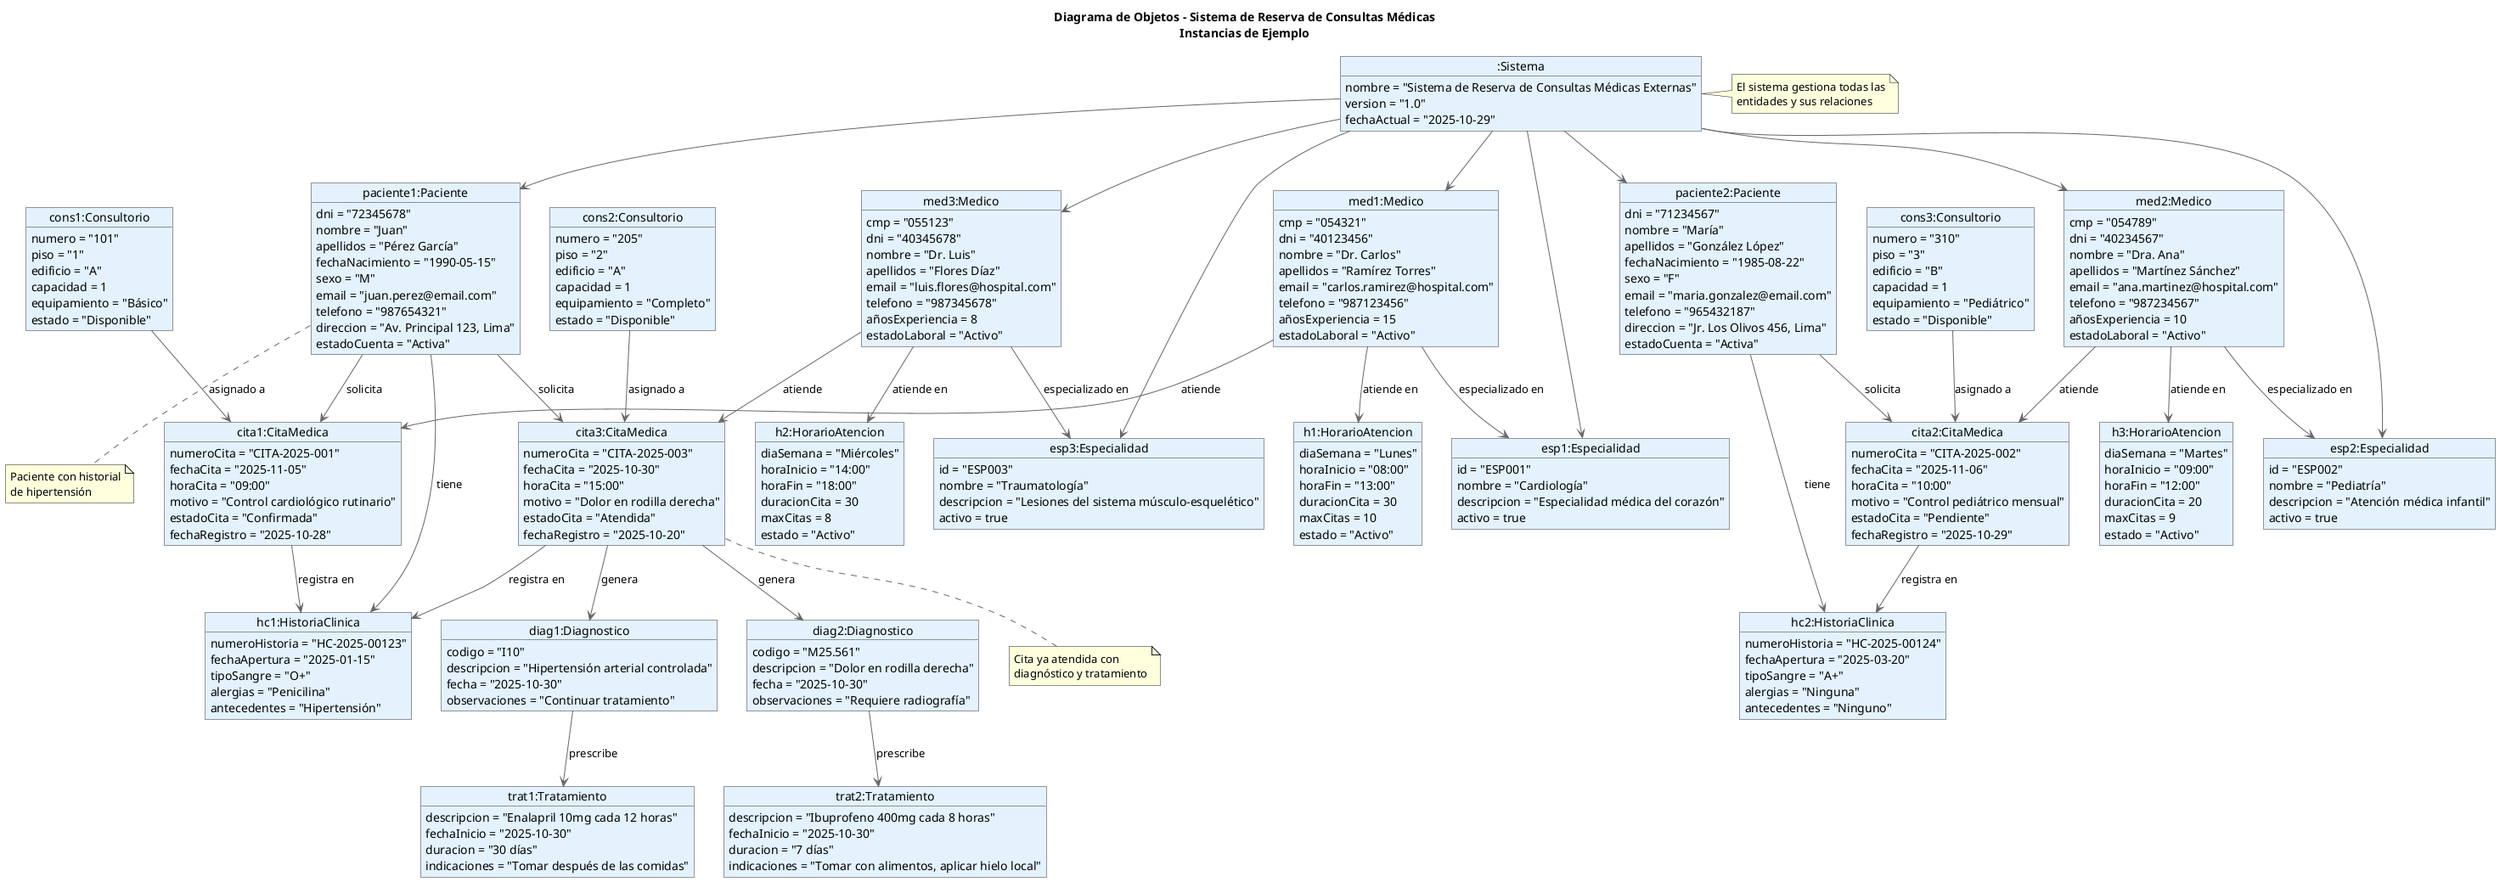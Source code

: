 @startuml diagrama-objetos
!define LIGHTORANGE #FFE5CC
!define LIGHTBLUE #E3F2FD
!define LIGHTGREEN #E8F5E9
!define LIGHTYELLOW #FFF9C4

skinparam backgroundColor white
skinparam objectBorderColor #333333
skinparam objectBackgroundColor LIGHTBLUE
skinparam arrowColor #666666

title Diagrama de Objetos - Sistema de Reserva de Consultas Médicas\nInstancias de Ejemplo

object ":Sistema" as sistema {
  nombre = "Sistema de Reserva de Consultas Médicas Externas"
  version = "1.0"
  fechaActual = "2025-10-29"
}

' Pacientes
object "paciente1:Paciente" as p1 {
  dni = "72345678"
  nombre = "Juan"
  apellidos = "Pérez García"
  fechaNacimiento = "1990-05-15"
  sexo = "M"
  email = "juan.perez@email.com"
  telefono = "987654321"
  direccion = "Av. Principal 123, Lima"
  estadoCuenta = "Activa"
}

object "paciente2:Paciente" as p2 {
  dni = "71234567"
  nombre = "María"
  apellidos = "González López"
  fechaNacimiento = "1985-08-22"
  sexo = "F"
  email = "maria.gonzalez@email.com"
  telefono = "965432187"
  direccion = "Jr. Los Olivos 456, Lima"
  estadoCuenta = "Activa"
}

' Especialidades Médicas
object "esp1:Especialidad" as esp1 {
  id = "ESP001"
  nombre = "Cardiología"
  descripcion = "Especialidad médica del corazón"
  activo = true
}

object "esp2:Especialidad" as esp2 {
  id = "ESP002"
  nombre = "Pediatría"
  descripcion = "Atención médica infantil"
  activo = true
}

object "esp3:Especialidad" as esp3 {
  id = "ESP003"
  nombre = "Traumatología"
  descripcion = "Lesiones del sistema músculo-esquelético"
  activo = true
}

' Médicos
object "med1:Medico" as med1 {
  cmp = "054321"
  dni = "40123456"
  nombre = "Dr. Carlos"
  apellidos = "Ramírez Torres"
  email = "carlos.ramirez@hospital.com"
  telefono = "987123456"
  añosExperiencia = 15
  estadoLaboral = "Activo"
}

object "med2:Medico" as med2 {
  cmp = "054789"
  dni = "40234567"
  nombre = "Dra. Ana"
  apellidos = "Martínez Sánchez"
  email = "ana.martinez@hospital.com"
  telefono = "987234567"
  añosExperiencia = 10
  estadoLaboral = "Activo"
}

object "med3:Medico" as med3 {
  cmp = "055123"
  dni = "40345678"
  nombre = "Dr. Luis"
  apellidos = "Flores Díaz"
  email = "luis.flores@hospital.com"
  telefono = "987345678"
  añosExperiencia = 8
  estadoLaboral = "Activo"
}

' Consultorios
object "cons1:Consultorio" as cons1 {
  numero = "101"
  piso = "1"
  edificio = "A"
  capacidad = 1
  equipamiento = "Básico"
  estado = "Disponible"
}

object "cons2:Consultorio" as cons2 {
  numero = "205"
  piso = "2"
  edificio = "A"
  capacidad = 1
  equipamiento = "Completo"
  estado = "Disponible"
}

object "cons3:Consultorio" as cons3 {
  numero = "310"
  piso = "3"
  edificio = "B"
  capacidad = 1
  equipamiento = "Pediátrico"
  estado = "Disponible"
}

' Horarios de Atención
object "h1:HorarioAtencion" as h1 {
  diaSemana = "Lunes"
  horaInicio = "08:00"
  horaFin = "13:00"
  duracionCita = 30
  maxCitas = 10
  estado = "Activo"
}

object "h2:HorarioAtencion" as h2 {
  diaSemana = "Miércoles"
  horaInicio = "14:00"
  horaFin = "18:00"
  duracionCita = 30
  maxCitas = 8
  estado = "Activo"
}

object "h3:HorarioAtencion" as h3 {
  diaSemana = "Martes"
  horaInicio = "09:00"
  horaFin = "12:00"
  duracionCita = 20
  maxCitas = 9
  estado = "Activo"
}

' Citas Médicas
object "cita1:CitaMedica" as cita1 {
  numeroCita = "CITA-2025-001"
  fechaCita = "2025-11-05"
  horaCita = "09:00"
  motivo = "Control cardiológico rutinario"
  estadoCita = "Confirmada"
  fechaRegistro = "2025-10-28"
}

object "cita2:CitaMedica" as cita2 {
  numeroCita = "CITA-2025-002"
  fechaCita = "2025-11-06"
  horaCita = "10:00"
  motivo = "Control pediátrico mensual"
  estadoCita = "Pendiente"
  fechaRegistro = "2025-10-29"
}

object "cita3:CitaMedica" as cita3 {
  numeroCita = "CITA-2025-003"
  fechaCita = "2025-10-30"
  horaCita = "15:00"
  motivo = "Dolor en rodilla derecha"
  estadoCita = "Atendida"
  fechaRegistro = "2025-10-20"
}

' Historia Clínica
object "hc1:HistoriaClinica" as hc1 {
  numeroHistoria = "HC-2025-00123"
  fechaApertura = "2025-01-15"
  tipoSangre = "O+"
  alergias = "Penicilina"
  antecedentes = "Hipertensión"
}

object "hc2:HistoriaClinica" as hc2 {
  numeroHistoria = "HC-2025-00124"
  fechaApertura = "2025-03-20"
  tipoSangre = "A+"
  alergias = "Ninguna"
  antecedentes = "Ninguno"
}

' Diagnósticos
object "diag1:Diagnostico" as diag1 {
  codigo = "I10"
  descripcion = "Hipertensión arterial controlada"
  fecha = "2025-10-30"
  observaciones = "Continuar tratamiento"
}

object "diag2:Diagnostico" as diag2 {
  codigo = "M25.561"
  descripcion = "Dolor en rodilla derecha"
  fecha = "2025-10-30"
  observaciones = "Requiere radiografía"
}

' Tratamientos
object "trat1:Tratamiento" as trat1 {
  descripcion = "Enalapril 10mg cada 12 horas"
  fechaInicio = "2025-10-30"
  duracion = "30 días"
  indicaciones = "Tomar después de las comidas"
}

object "trat2:Tratamiento" as trat2 {
  descripcion = "Ibuprofeno 400mg cada 8 horas"
  fechaInicio = "2025-10-30"
  duracion = "7 días"
  indicaciones = "Tomar con alimentos, aplicar hielo local"
}

' Relaciones del Sistema
sistema --> p1
sistema --> p2
sistema --> med1
sistema --> med2
sistema --> med3
sistema --> esp1
sistema --> esp2
sistema --> esp3

' Relaciones Paciente - Historia Clínica
p1 --> hc1 : "tiene"
p2 --> hc2 : "tiene"

' Relaciones Paciente - Citas
p1 --> cita1 : "solicita"
p2 --> cita2 : "solicita"
p1 --> cita3 : "solicita"

' Relaciones Médico - Especialidad
med1 --> esp1 : "especializado en"
med2 --> esp2 : "especializado en"
med3 --> esp3 : "especializado en"

' Relaciones Médico - Horario
med1 --> h1 : "atiende en"
med2 --> h3 : "atiende en"
med3 --> h2 : "atiende en"

' Relaciones Médico - Cita
med1 --> cita1 : "atiende"
med2 --> cita2 : "atiende"
med3 --> cita3 : "atiende"

' Relaciones Consultorio - Cita
cons1 --> cita1 : "asignado a"
cons3 --> cita2 : "asignado a"
cons2 --> cita3 : "asignado a"

' Relaciones Cita - Diagnóstico
cita3 --> diag1 : "genera"
cita3 --> diag2 : "genera"

' Relaciones Cita - Historia Clínica
cita1 --> hc1 : "registra en"
cita3 --> hc1 : "registra en"
cita2 --> hc2 : "registra en"

' Relaciones Diagnóstico - Tratamiento
diag1 --> trat1 : "prescribe"
diag2 --> trat2 : "prescribe"

note right of sistema
  El sistema gestiona todas las
  entidades y sus relaciones
end note

note bottom of cita3
  Cita ya atendida con
  diagnóstico y tratamiento
end note

note bottom of p1
  Paciente con historial
  de hipertensión
end note

@enduml
